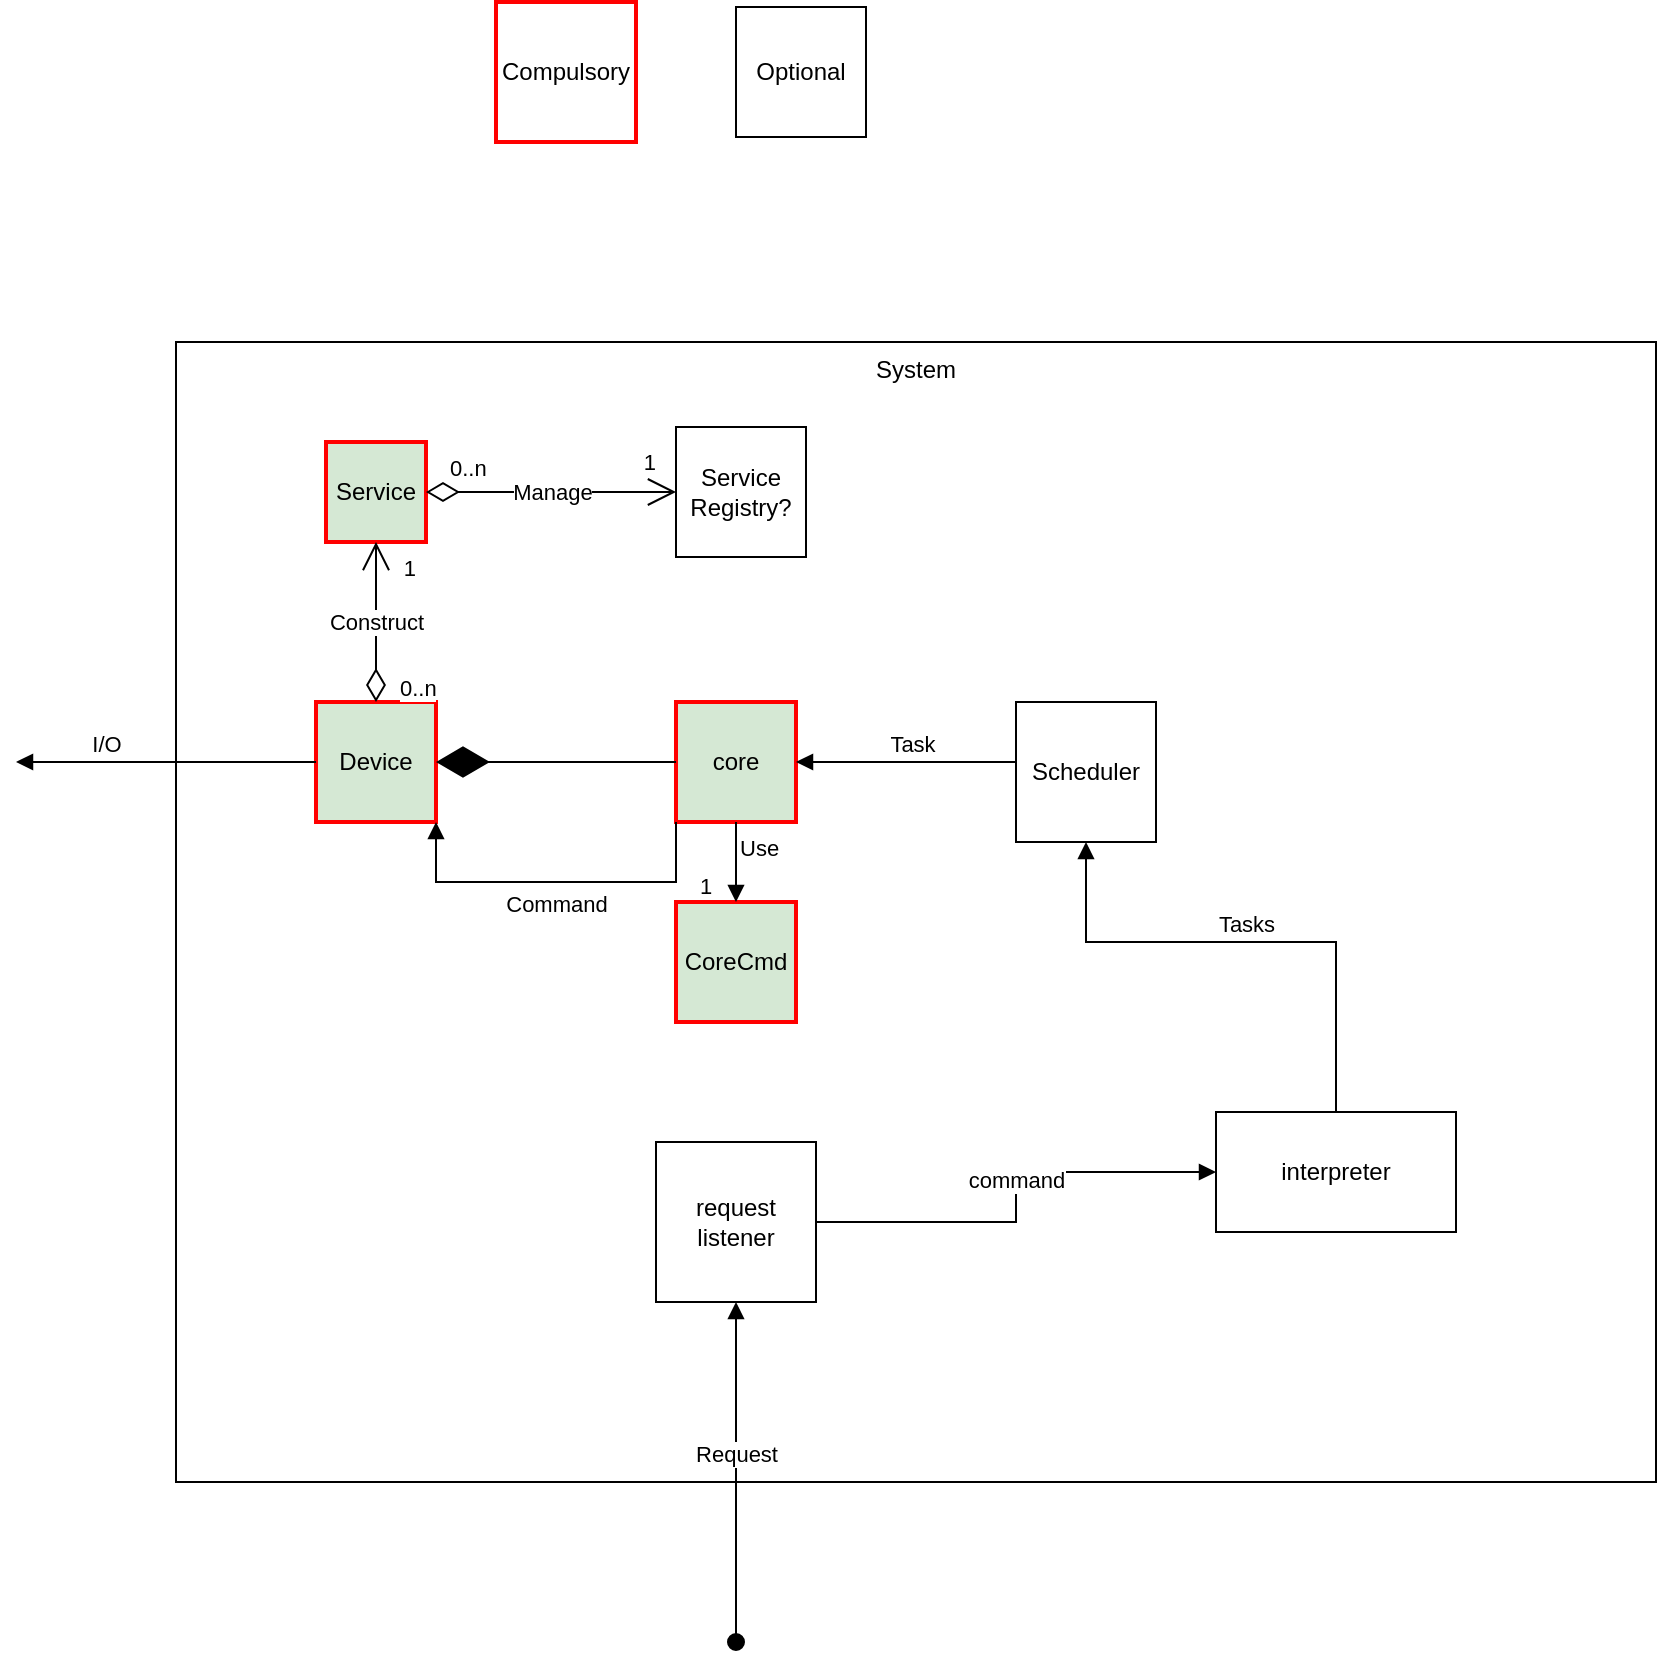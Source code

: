 <mxfile version="21.1.5" type="github">
  <diagram name="Page-1" id="ga8h144KBCxEZ6d47N7E">
    <mxGraphModel dx="1619" dy="1095" grid="1" gridSize="10" guides="1" tooltips="1" connect="1" arrows="1" fold="1" page="1" pageScale="1" pageWidth="827" pageHeight="1169" math="0" shadow="0">
      <root>
        <mxCell id="0" />
        <mxCell id="1" parent="0" />
        <mxCell id="VERnoS--WV3S1yRSneif-56" value="" style="group;verticalAlign=top;fillColor=none;movable=1;resizable=1;rotatable=1;deletable=1;editable=1;locked=0;connectable=1;" parent="1" vertex="1" connectable="0">
          <mxGeometry x="-50" y="200" width="790" height="570" as="geometry" />
        </mxCell>
        <mxCell id="VERnoS--WV3S1yRSneif-55" value="System" style="rounded=0;whiteSpace=wrap;html=1;verticalAlign=top;fillColor=none;movable=1;resizable=1;rotatable=1;deletable=1;editable=1;locked=0;connectable=1;" parent="VERnoS--WV3S1yRSneif-56" vertex="1">
          <mxGeometry x="50" width="740" height="570" as="geometry" />
        </mxCell>
        <mxCell id="GNOxQv2WCz3E7T5rmqji-2" value="Device" style="whiteSpace=wrap;html=1;aspect=fixed;movable=1;resizable=1;rotatable=1;deletable=1;editable=1;locked=0;connectable=1;fillColor=#d5e8d4;strokeColor=#FF0000;strokeWidth=2;" vertex="1" parent="VERnoS--WV3S1yRSneif-56">
          <mxGeometry x="120" y="180" width="60" height="60" as="geometry" />
        </mxCell>
        <mxCell id="GNOxQv2WCz3E7T5rmqji-3" value="Service" style="whiteSpace=wrap;html=1;aspect=fixed;movable=1;resizable=1;rotatable=1;deletable=1;editable=1;locked=0;connectable=1;fillColor=#d5e8d4;strokeColor=#FF0000;strokeWidth=2;" vertex="1" parent="VERnoS--WV3S1yRSneif-56">
          <mxGeometry x="125" y="50" width="50" height="50" as="geometry" />
        </mxCell>
        <mxCell id="GNOxQv2WCz3E7T5rmqji-1" value="core" style="whiteSpace=wrap;html=1;aspect=fixed;movable=1;resizable=1;rotatable=1;deletable=1;editable=1;locked=0;connectable=1;fillColor=#d5e8d4;strokeColor=#FF0000;strokeWidth=2;" vertex="1" parent="VERnoS--WV3S1yRSneif-56">
          <mxGeometry x="300" y="180" width="60" height="60" as="geometry" />
        </mxCell>
        <mxCell id="GNOxQv2WCz3E7T5rmqji-5" value="" style="endArrow=diamondThin;endFill=1;endSize=24;html=1;rounded=0;exitX=0;exitY=0.5;exitDx=0;exitDy=0;entryX=1;entryY=0.5;entryDx=0;entryDy=0;movable=1;resizable=1;rotatable=1;deletable=1;editable=1;locked=0;connectable=1;" edge="1" parent="VERnoS--WV3S1yRSneif-56" source="GNOxQv2WCz3E7T5rmqji-1" target="GNOxQv2WCz3E7T5rmqji-2">
          <mxGeometry width="160" relative="1" as="geometry">
            <mxPoint x="160" y="280" as="sourcePoint" />
            <mxPoint x="320" y="280" as="targetPoint" />
          </mxGeometry>
        </mxCell>
        <mxCell id="GNOxQv2WCz3E7T5rmqji-9" value="Construct" style="endArrow=open;html=1;endSize=12;startArrow=diamondThin;startSize=14;startFill=0;edgeStyle=orthogonalEdgeStyle;rounded=0;exitX=0.5;exitY=0;exitDx=0;exitDy=0;movable=1;resizable=1;rotatable=1;deletable=1;editable=1;locked=0;connectable=1;entryX=0.5;entryY=1;entryDx=0;entryDy=0;" edge="1" parent="VERnoS--WV3S1yRSneif-56" source="GNOxQv2WCz3E7T5rmqji-2" target="GNOxQv2WCz3E7T5rmqji-3">
          <mxGeometry relative="1" as="geometry">
            <mxPoint x="60" y="150" as="sourcePoint" />
            <mxPoint x="280" y="-100" as="targetPoint" />
          </mxGeometry>
        </mxCell>
        <mxCell id="GNOxQv2WCz3E7T5rmqji-10" value="0..n" style="edgeLabel;resizable=1;html=1;align=left;verticalAlign=top;movable=1;rotatable=1;deletable=1;editable=1;locked=0;connectable=1;" connectable="0" vertex="1" parent="GNOxQv2WCz3E7T5rmqji-9">
          <mxGeometry x="-1" relative="1" as="geometry">
            <mxPoint x="10" y="-20" as="offset" />
          </mxGeometry>
        </mxCell>
        <mxCell id="GNOxQv2WCz3E7T5rmqji-11" value="1" style="edgeLabel;resizable=1;html=1;align=right;verticalAlign=top;movable=1;rotatable=1;deletable=1;editable=1;locked=0;connectable=1;" connectable="0" vertex="1" parent="GNOxQv2WCz3E7T5rmqji-9">
          <mxGeometry x="1" relative="1" as="geometry">
            <mxPoint x="20" as="offset" />
          </mxGeometry>
        </mxCell>
        <mxCell id="GNOxQv2WCz3E7T5rmqji-12" value="Scheduler" style="whiteSpace=wrap;html=1;aspect=fixed;movable=1;resizable=1;rotatable=1;deletable=1;editable=1;locked=0;connectable=1;" vertex="1" parent="VERnoS--WV3S1yRSneif-56">
          <mxGeometry x="470" y="180" width="70" height="70" as="geometry" />
        </mxCell>
        <mxCell id="GNOxQv2WCz3E7T5rmqji-13" value="request listener" style="whiteSpace=wrap;html=1;aspect=fixed;movable=1;resizable=1;rotatable=1;deletable=1;editable=1;locked=0;connectable=1;" vertex="1" parent="VERnoS--WV3S1yRSneif-56">
          <mxGeometry x="290" y="400" width="80" height="80" as="geometry" />
        </mxCell>
        <mxCell id="GNOxQv2WCz3E7T5rmqji-17" value="command" style="html=1;verticalAlign=bottom;endArrow=block;elbow=vertical;rounded=0;exitX=1;exitY=0.5;exitDx=0;exitDy=0;edgeStyle=orthogonalEdgeStyle;entryX=0;entryY=0.5;entryDx=0;entryDy=0;" edge="1" parent="VERnoS--WV3S1yRSneif-56" source="GNOxQv2WCz3E7T5rmqji-13" target="GNOxQv2WCz3E7T5rmqji-18">
          <mxGeometry width="80" relative="1" as="geometry">
            <mxPoint x="400" y="360" as="sourcePoint" />
            <mxPoint x="490" y="690" as="targetPoint" />
          </mxGeometry>
        </mxCell>
        <mxCell id="GNOxQv2WCz3E7T5rmqji-18" value="interpreter" style="rounded=0;whiteSpace=wrap;html=1;" vertex="1" parent="VERnoS--WV3S1yRSneif-56">
          <mxGeometry x="570" y="385" width="120" height="60" as="geometry" />
        </mxCell>
        <mxCell id="GNOxQv2WCz3E7T5rmqji-20" value="Tasks" style="html=1;verticalAlign=bottom;endArrow=block;edgeStyle=elbowEdgeStyle;elbow=vertical;curved=0;rounded=0;exitX=0.5;exitY=0;exitDx=0;exitDy=0;entryX=0.5;entryY=1;entryDx=0;entryDy=0;" edge="1" parent="VERnoS--WV3S1yRSneif-56" source="GNOxQv2WCz3E7T5rmqji-18" target="GNOxQv2WCz3E7T5rmqji-12">
          <mxGeometry width="80" relative="1" as="geometry">
            <mxPoint x="610" y="330" as="sourcePoint" />
            <mxPoint x="-40" y="300" as="targetPoint" />
            <Array as="points">
              <mxPoint x="620" y="300" />
            </Array>
          </mxGeometry>
        </mxCell>
        <mxCell id="GNOxQv2WCz3E7T5rmqji-21" value="Task" style="html=1;verticalAlign=bottom;endArrow=block;edgeStyle=elbowEdgeStyle;elbow=vertical;curved=0;rounded=0;exitX=0;exitY=0.5;exitDx=0;exitDy=0;entryX=1;entryY=0.5;entryDx=0;entryDy=0;" edge="1" parent="VERnoS--WV3S1yRSneif-56" source="GNOxQv2WCz3E7T5rmqji-12" target="GNOxQv2WCz3E7T5rmqji-1">
          <mxGeometry width="80" relative="1" as="geometry">
            <mxPoint x="350" y="330" as="sourcePoint" />
            <mxPoint x="380" y="200" as="targetPoint" />
            <Array as="points">
              <mxPoint x="420" y="210" />
            </Array>
          </mxGeometry>
        </mxCell>
        <mxCell id="GNOxQv2WCz3E7T5rmqji-23" value="CoreCmd" style="whiteSpace=wrap;html=1;aspect=fixed;fillColor=#d5e8d4;strokeColor=#FF0000;strokeWidth=2;" vertex="1" parent="VERnoS--WV3S1yRSneif-56">
          <mxGeometry x="300" y="280" width="60" height="60" as="geometry" />
        </mxCell>
        <mxCell id="GNOxQv2WCz3E7T5rmqji-24" value="Use" style="endArrow=block;endFill=1;html=1;edgeStyle=orthogonalEdgeStyle;align=left;verticalAlign=top;rounded=0;exitX=0.5;exitY=1;exitDx=0;exitDy=0;entryX=0.5;entryY=0;entryDx=0;entryDy=0;" edge="1" parent="VERnoS--WV3S1yRSneif-56" source="GNOxQv2WCz3E7T5rmqji-1" target="GNOxQv2WCz3E7T5rmqji-23">
          <mxGeometry x="-1" relative="1" as="geometry">
            <mxPoint x="320" y="260" as="sourcePoint" />
            <mxPoint x="480" y="260" as="targetPoint" />
          </mxGeometry>
        </mxCell>
        <mxCell id="GNOxQv2WCz3E7T5rmqji-25" value="1" style="edgeLabel;resizable=0;html=1;align=left;verticalAlign=bottom;" connectable="0" vertex="1" parent="GNOxQv2WCz3E7T5rmqji-24">
          <mxGeometry x="-1" relative="1" as="geometry">
            <mxPoint x="-20" y="40" as="offset" />
          </mxGeometry>
        </mxCell>
        <mxCell id="GNOxQv2WCz3E7T5rmqji-26" value="Service Registry?" style="whiteSpace=wrap;html=1;aspect=fixed;" vertex="1" parent="VERnoS--WV3S1yRSneif-56">
          <mxGeometry x="300" y="42.5" width="65" height="65" as="geometry" />
        </mxCell>
        <mxCell id="GNOxQv2WCz3E7T5rmqji-27" value="Manage" style="endArrow=open;html=1;endSize=12;startArrow=diamondThin;startSize=14;startFill=0;edgeStyle=orthogonalEdgeStyle;rounded=0;exitX=1;exitY=0.5;exitDx=0;exitDy=0;movable=1;resizable=1;rotatable=1;deletable=1;editable=1;locked=0;connectable=1;entryX=0;entryY=0.5;entryDx=0;entryDy=0;" edge="1" parent="VERnoS--WV3S1yRSneif-56" source="GNOxQv2WCz3E7T5rmqji-3" target="GNOxQv2WCz3E7T5rmqji-26">
          <mxGeometry relative="1" as="geometry">
            <mxPoint x="160" y="190" as="sourcePoint" />
            <mxPoint x="160" y="110" as="targetPoint" />
          </mxGeometry>
        </mxCell>
        <mxCell id="GNOxQv2WCz3E7T5rmqji-28" value="0..n" style="edgeLabel;resizable=1;html=1;align=left;verticalAlign=top;movable=1;rotatable=1;deletable=1;editable=1;locked=0;connectable=1;" connectable="0" vertex="1" parent="GNOxQv2WCz3E7T5rmqji-27">
          <mxGeometry x="-1" relative="1" as="geometry">
            <mxPoint x="10" y="-25" as="offset" />
          </mxGeometry>
        </mxCell>
        <mxCell id="GNOxQv2WCz3E7T5rmqji-29" value="1" style="edgeLabel;resizable=1;html=1;align=right;verticalAlign=top;movable=1;rotatable=1;deletable=1;editable=1;locked=0;connectable=1;" connectable="0" vertex="1" parent="GNOxQv2WCz3E7T5rmqji-27">
          <mxGeometry x="1" relative="1" as="geometry">
            <mxPoint x="-10" y="-28" as="offset" />
          </mxGeometry>
        </mxCell>
        <mxCell id="GNOxQv2WCz3E7T5rmqji-30" value="Command" style="html=1;verticalAlign=bottom;endArrow=block;edgeStyle=elbowEdgeStyle;elbow=vertical;curved=0;rounded=0;exitX=0;exitY=1;exitDx=0;exitDy=0;entryX=1;entryY=1;entryDx=0;entryDy=0;" edge="1" parent="VERnoS--WV3S1yRSneif-56" source="GNOxQv2WCz3E7T5rmqji-1" target="GNOxQv2WCz3E7T5rmqji-2">
          <mxGeometry y="20" width="80" relative="1" as="geometry">
            <mxPoint x="235" y="275" as="sourcePoint" />
            <mxPoint x="125" y="270" as="targetPoint" />
            <Array as="points">
              <mxPoint x="185" y="270" />
            </Array>
            <mxPoint as="offset" />
          </mxGeometry>
        </mxCell>
        <mxCell id="GNOxQv2WCz3E7T5rmqji-22" value="Request" style="html=1;verticalAlign=bottom;startArrow=oval;startFill=1;endArrow=block;startSize=8;edgeStyle=elbowEdgeStyle;elbow=vertical;curved=0;rounded=0;entryX=0.5;entryY=1;entryDx=0;entryDy=0;" edge="1" parent="1" target="GNOxQv2WCz3E7T5rmqji-13">
          <mxGeometry width="60" relative="1" as="geometry">
            <mxPoint x="280" y="850" as="sourcePoint" />
            <mxPoint x="320" y="900" as="targetPoint" />
            <Array as="points">
              <mxPoint x="290" y="790" />
            </Array>
          </mxGeometry>
        </mxCell>
        <mxCell id="GNOxQv2WCz3E7T5rmqji-31" value="I/O" style="html=1;verticalAlign=bottom;endArrow=block;edgeStyle=elbowEdgeStyle;elbow=vertical;curved=0;rounded=0;exitX=0;exitY=0.5;exitDx=0;exitDy=0;" edge="1" parent="1" source="GNOxQv2WCz3E7T5rmqji-2">
          <mxGeometry x="0.4" width="80" relative="1" as="geometry">
            <mxPoint x="-150" y="440" as="sourcePoint" />
            <mxPoint x="-80" y="410" as="targetPoint" />
            <mxPoint as="offset" />
          </mxGeometry>
        </mxCell>
        <mxCell id="GNOxQv2WCz3E7T5rmqji-55" value="Compulsory" style="whiteSpace=wrap;html=1;aspect=fixed;movable=1;resizable=1;rotatable=1;deletable=1;editable=1;locked=0;connectable=1;fillColor=none;strokeColor=#FF0000;strokeWidth=2;" vertex="1" parent="1">
          <mxGeometry x="160" y="30" width="70" height="70" as="geometry" />
        </mxCell>
        <mxCell id="GNOxQv2WCz3E7T5rmqji-79" value="Optional" style="whiteSpace=wrap;html=1;aspect=fixed;fillColor=none;" vertex="1" parent="1">
          <mxGeometry x="280" y="32.5" width="65" height="65" as="geometry" />
        </mxCell>
      </root>
    </mxGraphModel>
  </diagram>
</mxfile>
